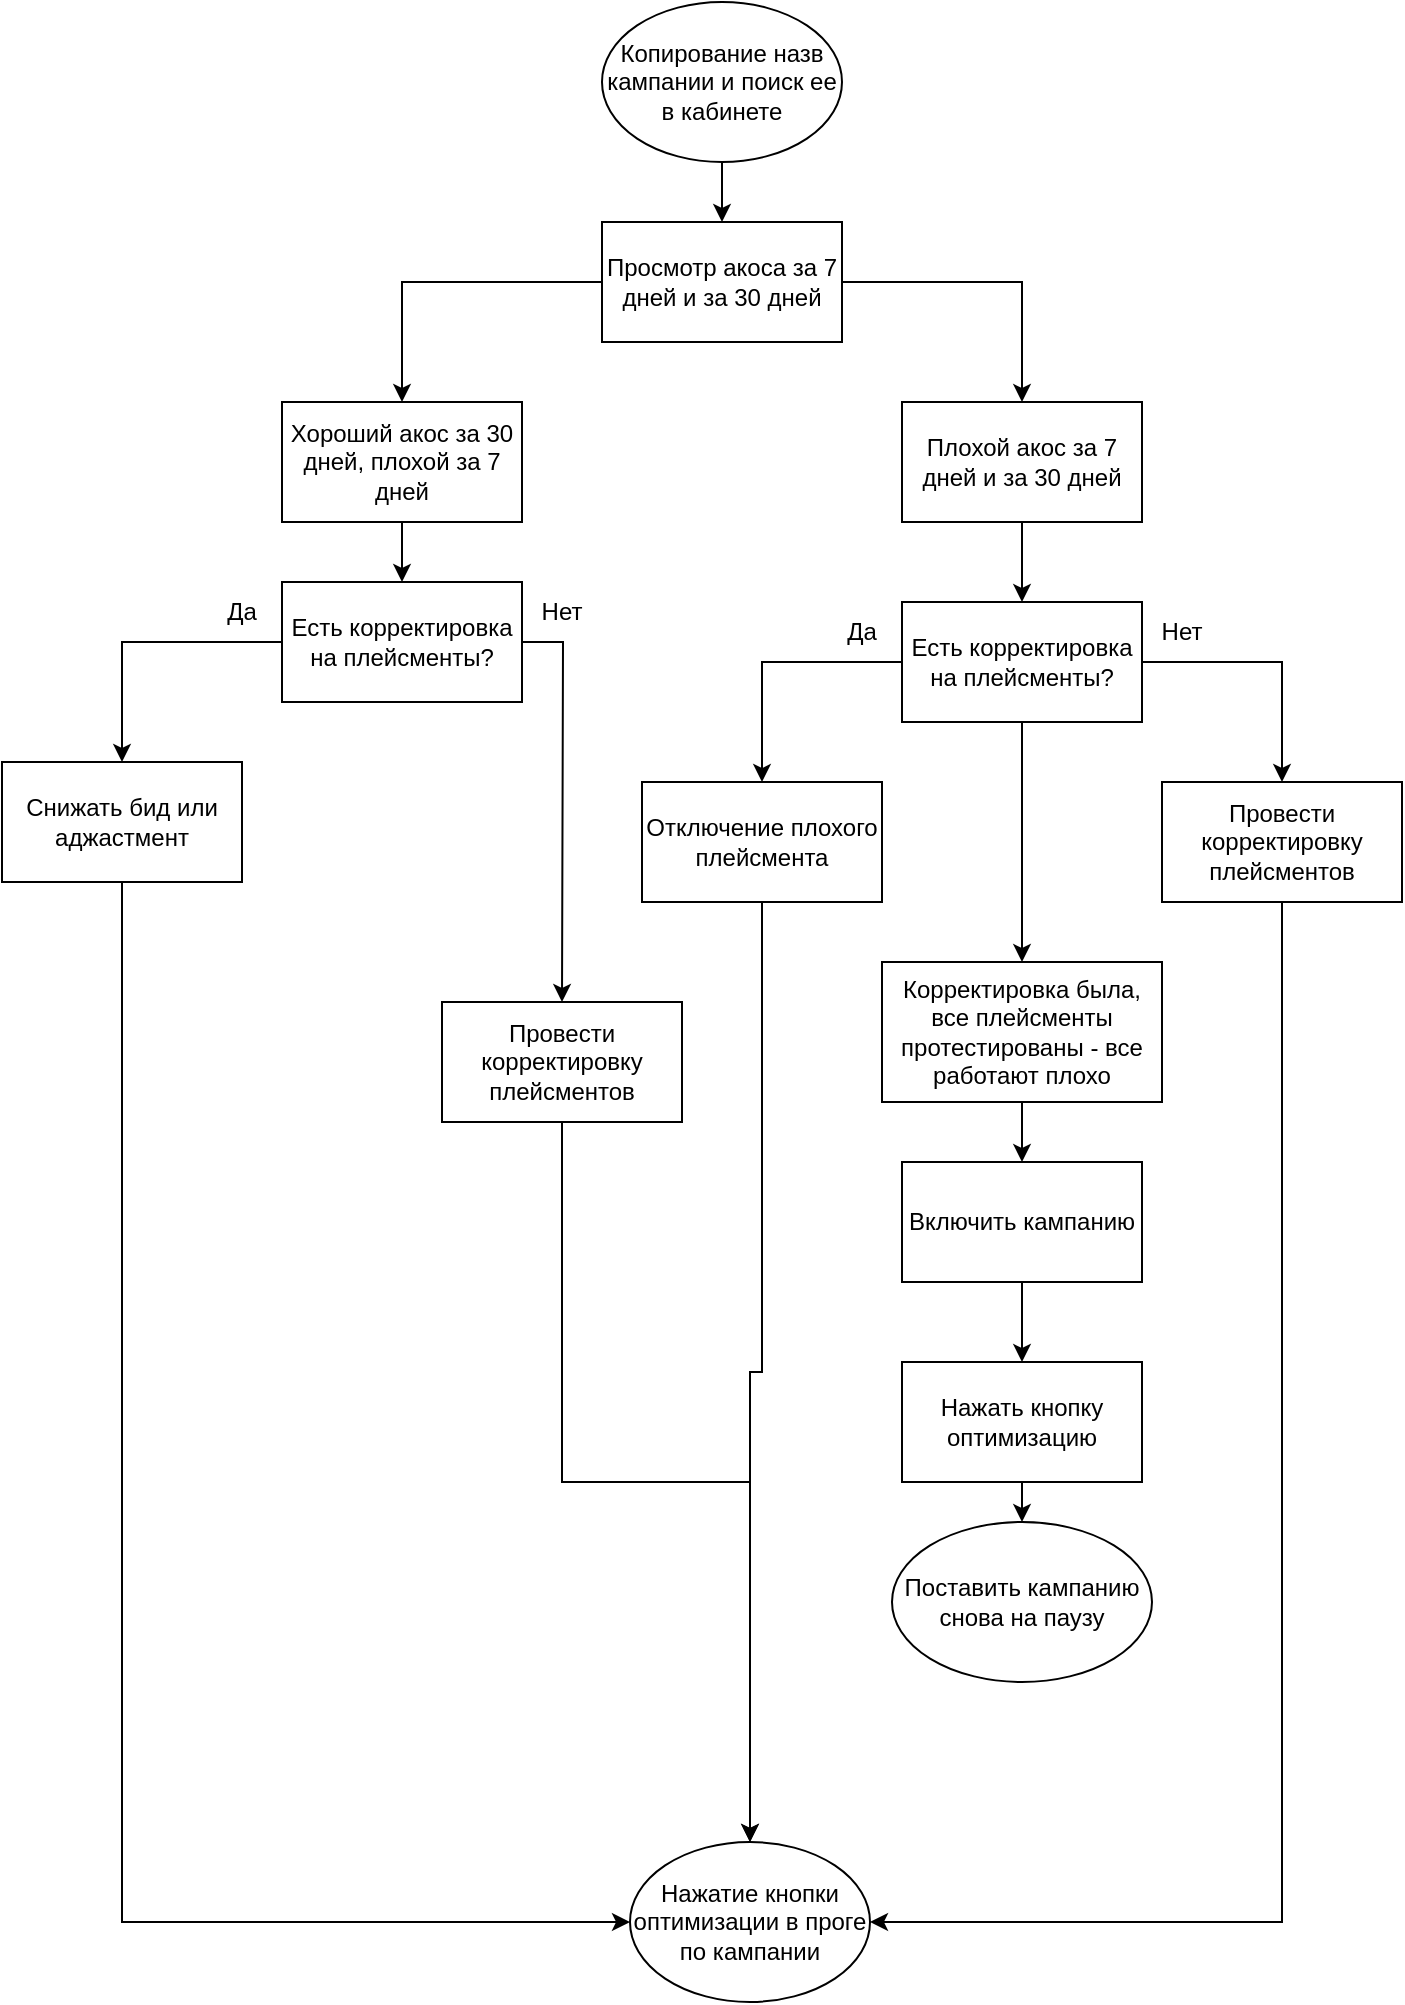 <mxfile version="24.7.17">
  <diagram name="Страница — 1" id="P_XfkleDNaQZkz1SzDMk">
    <mxGraphModel grid="1" page="1" gridSize="10" guides="1" tooltips="1" connect="1" arrows="1" fold="1" pageScale="1" pageWidth="827" pageHeight="1169" math="0" shadow="0">
      <root>
        <mxCell id="0" />
        <mxCell id="1" parent="0" />
        <mxCell id="GgMc9mQzMnnJjQzRnGQE-14" style="edgeStyle=orthogonalEdgeStyle;rounded=0;orthogonalLoop=1;jettySize=auto;html=1;exitX=0.5;exitY=1;exitDx=0;exitDy=0;entryX=0.5;entryY=0;entryDx=0;entryDy=0;" edge="1" parent="1" source="GgMc9mQzMnnJjQzRnGQE-1" target="GgMc9mQzMnnJjQzRnGQE-3">
          <mxGeometry relative="1" as="geometry" />
        </mxCell>
        <mxCell id="GgMc9mQzMnnJjQzRnGQE-1" value="Копирование назв кампании и поиск ее в кабинете" style="ellipse;whiteSpace=wrap;html=1;" vertex="1" parent="1">
          <mxGeometry x="340" y="20" width="120" height="80" as="geometry" />
        </mxCell>
        <mxCell id="GgMc9mQzMnnJjQzRnGQE-2" value="Нажатие кнопки оптимизации в проге по кампании" style="ellipse;whiteSpace=wrap;html=1;" vertex="1" parent="1">
          <mxGeometry x="354" y="940" width="120" height="80" as="geometry" />
        </mxCell>
        <mxCell id="GgMc9mQzMnnJjQzRnGQE-5" style="edgeStyle=orthogonalEdgeStyle;rounded=0;orthogonalLoop=1;jettySize=auto;html=1;exitX=0;exitY=0.5;exitDx=0;exitDy=0;entryX=0.5;entryY=0;entryDx=0;entryDy=0;" edge="1" parent="1" source="GgMc9mQzMnnJjQzRnGQE-3" target="GgMc9mQzMnnJjQzRnGQE-4">
          <mxGeometry relative="1" as="geometry" />
        </mxCell>
        <mxCell id="GgMc9mQzMnnJjQzRnGQE-8" style="edgeStyle=orthogonalEdgeStyle;rounded=0;orthogonalLoop=1;jettySize=auto;html=1;exitX=1;exitY=0.5;exitDx=0;exitDy=0;entryX=0.5;entryY=0;entryDx=0;entryDy=0;" edge="1" parent="1" source="GgMc9mQzMnnJjQzRnGQE-3" target="GgMc9mQzMnnJjQzRnGQE-7">
          <mxGeometry relative="1" as="geometry" />
        </mxCell>
        <mxCell id="GgMc9mQzMnnJjQzRnGQE-3" value="Просмотр акоса за 7 дней и за 30 дней" style="rounded=0;whiteSpace=wrap;html=1;" vertex="1" parent="1">
          <mxGeometry x="340" y="130" width="120" height="60" as="geometry" />
        </mxCell>
        <mxCell id="GgMc9mQzMnnJjQzRnGQE-42" style="edgeStyle=orthogonalEdgeStyle;rounded=0;orthogonalLoop=1;jettySize=auto;html=1;exitX=0.5;exitY=1;exitDx=0;exitDy=0;entryX=0.5;entryY=0;entryDx=0;entryDy=0;" edge="1" parent="1" source="GgMc9mQzMnnJjQzRnGQE-4" target="GgMc9mQzMnnJjQzRnGQE-36">
          <mxGeometry relative="1" as="geometry" />
        </mxCell>
        <mxCell id="GgMc9mQzMnnJjQzRnGQE-4" value="Хороший акос за 30 дней, плохой за 7 дней" style="rounded=0;whiteSpace=wrap;html=1;" vertex="1" parent="1">
          <mxGeometry x="180" y="220" width="120" height="60" as="geometry" />
        </mxCell>
        <mxCell id="GgMc9mQzMnnJjQzRnGQE-13" style="edgeStyle=orthogonalEdgeStyle;rounded=0;orthogonalLoop=1;jettySize=auto;html=1;exitX=0;exitY=0.5;exitDx=0;exitDy=0;entryX=0.5;entryY=0;entryDx=0;entryDy=0;" edge="1" parent="1" source="GgMc9mQzMnnJjQzRnGQE-6" target="GgMc9mQzMnnJjQzRnGQE-10">
          <mxGeometry relative="1" as="geometry" />
        </mxCell>
        <mxCell id="GgMc9mQzMnnJjQzRnGQE-15" style="edgeStyle=orthogonalEdgeStyle;rounded=0;orthogonalLoop=1;jettySize=auto;html=1;exitX=1;exitY=0.5;exitDx=0;exitDy=0;entryX=0.5;entryY=0;entryDx=0;entryDy=0;" edge="1" parent="1" source="GgMc9mQzMnnJjQzRnGQE-6" target="GgMc9mQzMnnJjQzRnGQE-12">
          <mxGeometry relative="1" as="geometry" />
        </mxCell>
        <mxCell id="GgMc9mQzMnnJjQzRnGQE-32" style="edgeStyle=orthogonalEdgeStyle;rounded=0;orthogonalLoop=1;jettySize=auto;html=1;exitX=0.5;exitY=1;exitDx=0;exitDy=0;entryX=0.5;entryY=0;entryDx=0;entryDy=0;" edge="1" parent="1" source="GgMc9mQzMnnJjQzRnGQE-6" target="GgMc9mQzMnnJjQzRnGQE-16">
          <mxGeometry relative="1" as="geometry" />
        </mxCell>
        <mxCell id="GgMc9mQzMnnJjQzRnGQE-6" value="Есть корректировка на плейсменты?" style="rounded=0;whiteSpace=wrap;html=1;" vertex="1" parent="1">
          <mxGeometry x="490" y="320" width="120" height="60" as="geometry" />
        </mxCell>
        <mxCell id="GgMc9mQzMnnJjQzRnGQE-9" style="edgeStyle=orthogonalEdgeStyle;rounded=0;orthogonalLoop=1;jettySize=auto;html=1;exitX=0.5;exitY=1;exitDx=0;exitDy=0;entryX=0.5;entryY=0;entryDx=0;entryDy=0;" edge="1" parent="1" source="GgMc9mQzMnnJjQzRnGQE-7" target="GgMc9mQzMnnJjQzRnGQE-6">
          <mxGeometry relative="1" as="geometry" />
        </mxCell>
        <mxCell id="GgMc9mQzMnnJjQzRnGQE-7" value="Плохой акос за 7 дней и за 30 дней" style="rounded=0;whiteSpace=wrap;html=1;" vertex="1" parent="1">
          <mxGeometry x="490" y="220" width="120" height="60" as="geometry" />
        </mxCell>
        <mxCell id="GgMc9mQzMnnJjQzRnGQE-25" style="edgeStyle=orthogonalEdgeStyle;rounded=0;orthogonalLoop=1;jettySize=auto;html=1;exitX=0.5;exitY=1;exitDx=0;exitDy=0;entryX=0.5;entryY=0;entryDx=0;entryDy=0;" edge="1" parent="1" source="GgMc9mQzMnnJjQzRnGQE-10" target="GgMc9mQzMnnJjQzRnGQE-2">
          <mxGeometry relative="1" as="geometry" />
        </mxCell>
        <mxCell id="GgMc9mQzMnnJjQzRnGQE-10" value="Отключение плохого плейсмента" style="rounded=0;whiteSpace=wrap;html=1;" vertex="1" parent="1">
          <mxGeometry x="360" y="410" width="120" height="60" as="geometry" />
        </mxCell>
        <mxCell id="GgMc9mQzMnnJjQzRnGQE-11" style="edgeStyle=orthogonalEdgeStyle;rounded=0;orthogonalLoop=1;jettySize=auto;html=1;exitX=0.5;exitY=1;exitDx=0;exitDy=0;" edge="1" parent="1" source="GgMc9mQzMnnJjQzRnGQE-10" target="GgMc9mQzMnnJjQzRnGQE-10">
          <mxGeometry relative="1" as="geometry" />
        </mxCell>
        <mxCell id="GgMc9mQzMnnJjQzRnGQE-26" style="edgeStyle=orthogonalEdgeStyle;rounded=0;orthogonalLoop=1;jettySize=auto;html=1;exitX=0.5;exitY=1;exitDx=0;exitDy=0;entryX=1;entryY=0.5;entryDx=0;entryDy=0;" edge="1" parent="1" source="GgMc9mQzMnnJjQzRnGQE-12" target="GgMc9mQzMnnJjQzRnGQE-2">
          <mxGeometry relative="1" as="geometry" />
        </mxCell>
        <mxCell id="GgMc9mQzMnnJjQzRnGQE-12" value="Провести корректировку плейсментов" style="rounded=0;whiteSpace=wrap;html=1;" vertex="1" parent="1">
          <mxGeometry x="620" y="410" width="120" height="60" as="geometry" />
        </mxCell>
        <mxCell id="GgMc9mQzMnnJjQzRnGQE-31" style="edgeStyle=orthogonalEdgeStyle;rounded=0;orthogonalLoop=1;jettySize=auto;html=1;exitX=0.5;exitY=1;exitDx=0;exitDy=0;entryX=0.5;entryY=0;entryDx=0;entryDy=0;" edge="1" parent="1" source="GgMc9mQzMnnJjQzRnGQE-16" target="GgMc9mQzMnnJjQzRnGQE-17">
          <mxGeometry relative="1" as="geometry" />
        </mxCell>
        <mxCell id="GgMc9mQzMnnJjQzRnGQE-16" value="Корректировка была, все плейсменты протестированы - все работают плохо" style="rounded=0;whiteSpace=wrap;html=1;" vertex="1" parent="1">
          <mxGeometry x="480" y="500" width="140" height="70" as="geometry" />
        </mxCell>
        <mxCell id="GgMc9mQzMnnJjQzRnGQE-30" style="edgeStyle=orthogonalEdgeStyle;rounded=0;orthogonalLoop=1;jettySize=auto;html=1;exitX=0.5;exitY=1;exitDx=0;exitDy=0;entryX=0.5;entryY=0;entryDx=0;entryDy=0;" edge="1" parent="1" source="GgMc9mQzMnnJjQzRnGQE-17" target="GgMc9mQzMnnJjQzRnGQE-20">
          <mxGeometry relative="1" as="geometry" />
        </mxCell>
        <mxCell id="GgMc9mQzMnnJjQzRnGQE-17" value="Включить кампанию" style="rounded=0;whiteSpace=wrap;html=1;" vertex="1" parent="1">
          <mxGeometry x="490" y="600" width="120" height="60" as="geometry" />
        </mxCell>
        <mxCell id="GgMc9mQzMnnJjQzRnGQE-29" style="edgeStyle=orthogonalEdgeStyle;rounded=0;orthogonalLoop=1;jettySize=auto;html=1;exitX=0.5;exitY=1;exitDx=0;exitDy=0;entryX=0.5;entryY=0;entryDx=0;entryDy=0;" edge="1" parent="1" source="GgMc9mQzMnnJjQzRnGQE-20" target="GgMc9mQzMnnJjQzRnGQE-28">
          <mxGeometry relative="1" as="geometry" />
        </mxCell>
        <mxCell id="GgMc9mQzMnnJjQzRnGQE-20" value="Нажать кнопку оптимизацию" style="rounded=0;whiteSpace=wrap;html=1;" vertex="1" parent="1">
          <mxGeometry x="490" y="700" width="120" height="60" as="geometry" />
        </mxCell>
        <mxCell id="GgMc9mQzMnnJjQzRnGQE-22" value="Да" style="text;html=1;align=center;verticalAlign=middle;whiteSpace=wrap;rounded=0;" vertex="1" parent="1">
          <mxGeometry x="440" y="320" width="60" height="30" as="geometry" />
        </mxCell>
        <mxCell id="GgMc9mQzMnnJjQzRnGQE-23" value="Нет" style="text;html=1;align=center;verticalAlign=middle;whiteSpace=wrap;rounded=0;" vertex="1" parent="1">
          <mxGeometry x="600" y="320" width="60" height="30" as="geometry" />
        </mxCell>
        <mxCell id="GgMc9mQzMnnJjQzRnGQE-28" value="Поставить кампанию снова на паузу" style="ellipse;whiteSpace=wrap;html=1;" vertex="1" parent="1">
          <mxGeometry x="485" y="780" width="130" height="80" as="geometry" />
        </mxCell>
        <mxCell id="GgMc9mQzMnnJjQzRnGQE-39" style="edgeStyle=orthogonalEdgeStyle;rounded=0;orthogonalLoop=1;jettySize=auto;html=1;exitX=0.5;exitY=1;exitDx=0;exitDy=0;entryX=0;entryY=0.5;entryDx=0;entryDy=0;" edge="1" parent="1" source="GgMc9mQzMnnJjQzRnGQE-33" target="GgMc9mQzMnnJjQzRnGQE-2">
          <mxGeometry relative="1" as="geometry" />
        </mxCell>
        <mxCell id="GgMc9mQzMnnJjQzRnGQE-33" value="Снижать бид или аджастмент" style="rounded=0;whiteSpace=wrap;html=1;" vertex="1" parent="1">
          <mxGeometry x="40" y="400" width="120" height="60" as="geometry" />
        </mxCell>
        <mxCell id="GgMc9mQzMnnJjQzRnGQE-38" style="edgeStyle=orthogonalEdgeStyle;rounded=0;orthogonalLoop=1;jettySize=auto;html=1;exitX=0;exitY=0.5;exitDx=0;exitDy=0;entryX=0.5;entryY=0;entryDx=0;entryDy=0;" edge="1" parent="1" source="GgMc9mQzMnnJjQzRnGQE-36" target="GgMc9mQzMnnJjQzRnGQE-33">
          <mxGeometry relative="1" as="geometry" />
        </mxCell>
        <mxCell id="GgMc9mQzMnnJjQzRnGQE-44" style="edgeStyle=orthogonalEdgeStyle;rounded=0;orthogonalLoop=1;jettySize=auto;html=1;exitX=1;exitY=0.5;exitDx=0;exitDy=0;" edge="1" parent="1" source="GgMc9mQzMnnJjQzRnGQE-36">
          <mxGeometry relative="1" as="geometry">
            <mxPoint x="320" y="520" as="targetPoint" />
          </mxGeometry>
        </mxCell>
        <mxCell id="GgMc9mQzMnnJjQzRnGQE-36" value="Есть корректировка на плейсменты?" style="rounded=0;whiteSpace=wrap;html=1;" vertex="1" parent="1">
          <mxGeometry x="180" y="310" width="120" height="60" as="geometry" />
        </mxCell>
        <mxCell id="GgMc9mQzMnnJjQzRnGQE-40" value="Да" style="text;html=1;align=center;verticalAlign=middle;whiteSpace=wrap;rounded=0;" vertex="1" parent="1">
          <mxGeometry x="130" y="310" width="60" height="30" as="geometry" />
        </mxCell>
        <mxCell id="GgMc9mQzMnnJjQzRnGQE-46" style="edgeStyle=orthogonalEdgeStyle;rounded=0;orthogonalLoop=1;jettySize=auto;html=1;exitX=0.5;exitY=1;exitDx=0;exitDy=0;entryX=0.5;entryY=0;entryDx=0;entryDy=0;" edge="1" parent="1" source="GgMc9mQzMnnJjQzRnGQE-45" target="GgMc9mQzMnnJjQzRnGQE-2">
          <mxGeometry relative="1" as="geometry" />
        </mxCell>
        <mxCell id="GgMc9mQzMnnJjQzRnGQE-45" value="Провести корректировку плейсментов" style="rounded=0;whiteSpace=wrap;html=1;" vertex="1" parent="1">
          <mxGeometry x="260" y="520" width="120" height="60" as="geometry" />
        </mxCell>
        <mxCell id="GgMc9mQzMnnJjQzRnGQE-47" value="Нет" style="text;html=1;align=center;verticalAlign=middle;whiteSpace=wrap;rounded=0;" vertex="1" parent="1">
          <mxGeometry x="290" y="310" width="60" height="30" as="geometry" />
        </mxCell>
      </root>
    </mxGraphModel>
  </diagram>
</mxfile>
